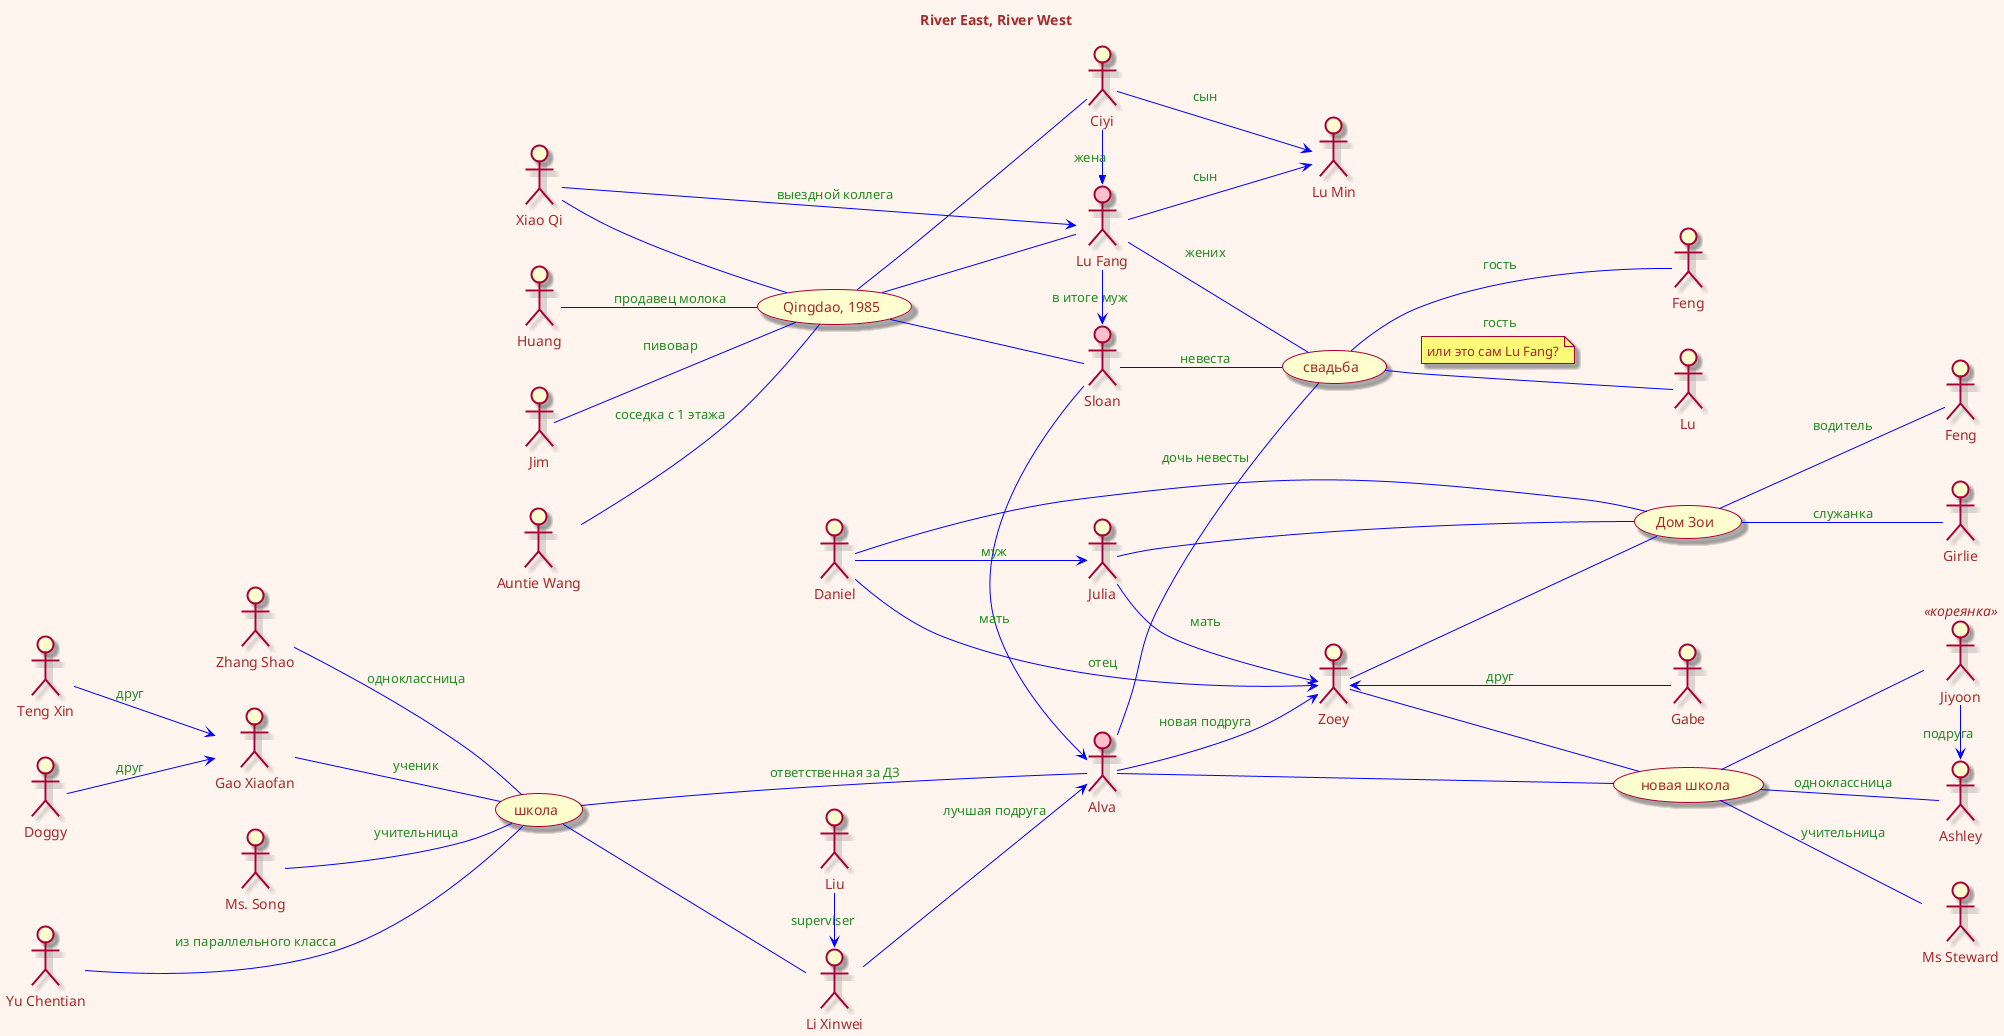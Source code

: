@startuml

left to right direction
skin rose
skinparam backgroundcolor seashell
skinparam defaultfontcolor #brown
skinparam arrowcolor #blue
skinparam arrowfontcolor #forestgreen

title River East, River West

:Sloan: #pink

:Alva: #pink

:Lu Fang: as Fang #pink

:Li Xinwei: as Li

Sloan -> Alva : мать


Fang -> Sloan : в итоге муж



Fang -- (свадьба) : жених
Sloan -- (свадьба) : невеста
Alva -- (свадьба) : дочь невесты


(свадьба) -- :Feng: : гость
(свадьба) -- :Lu: : гость
note on link : или это сам Lu Fang?



Li --> Alva : лучшая подруга

(школа) -- Alva : ответственная за ДЗ
(школа) -- Li

:Zhang Shao: as Zhang

:Gao Xiaofan: as Gao

:Ms. Song: as Song

:Liu: as Liu

Zhang -- (школа) : одноклассница

Liu -> Li : superviser

Song -- (школа) : учительница

Gao -- (школа) : ученик

:Teng Xin: as Teng
:Doggy: as Doggy

Teng --> Gao : друг
Doggy --> Gao : друг


:Ciyi: as Ciyi


(Qingdao, 1985) as Qingdao

Ciyi ->> Fang : жена

Qingdao -- Ciyi
Qingdao -- Fang
Qingdao -- Sloan

:Huang: as Huang
:Xiao Qi: as Qi
:Jim: as Jim
:Auntie Wang: as Wang
:Yu Chentian: as Yu


Huang -- Qingdao : продавец молока
Qi -- Qingdao
Qi -> Fang : выездной коллега
Wang -- Qingdao : соседка с 1 этажа

Yu --- (школа) : из параллельного класса

Jim -- Qingdao : пивовар

Fang --> :Lu Min: : сын
Ciyi --> :Lu Min: : сын

' новая школа Альвы

(новая школа) as new_school

Alva -- new_school

:Ms Steward: as Steward

new_school -- Steward : учительница

:Zoey: as Zoey

Alva --> Zoey : новая подруга

Zoey -- new_school

(Дом Зои) as zoey_home

Zoey -- zoey_home

new_school -- :Ashley:  :одноклассница

:Jiyoon: as korean <<кореянка>>

new_school -- korean

:Feng: as Feng_driver
:Julia: as Julia
:Girlie: as girlie

Julia --> Zoey : мать

Julia -- zoey_home

zoey_home -- Feng_driver : водитель
zoey_home -- girlie : служанка

korean -> Ashley : подруга

:Daniel: as Daniel

Daniel -- zoey_home
Daniel --> Zoey : отец
Daniel --> Julia : муж

:Gabe: as Gabe

Zoey <-- Gabe : друг

@enduml